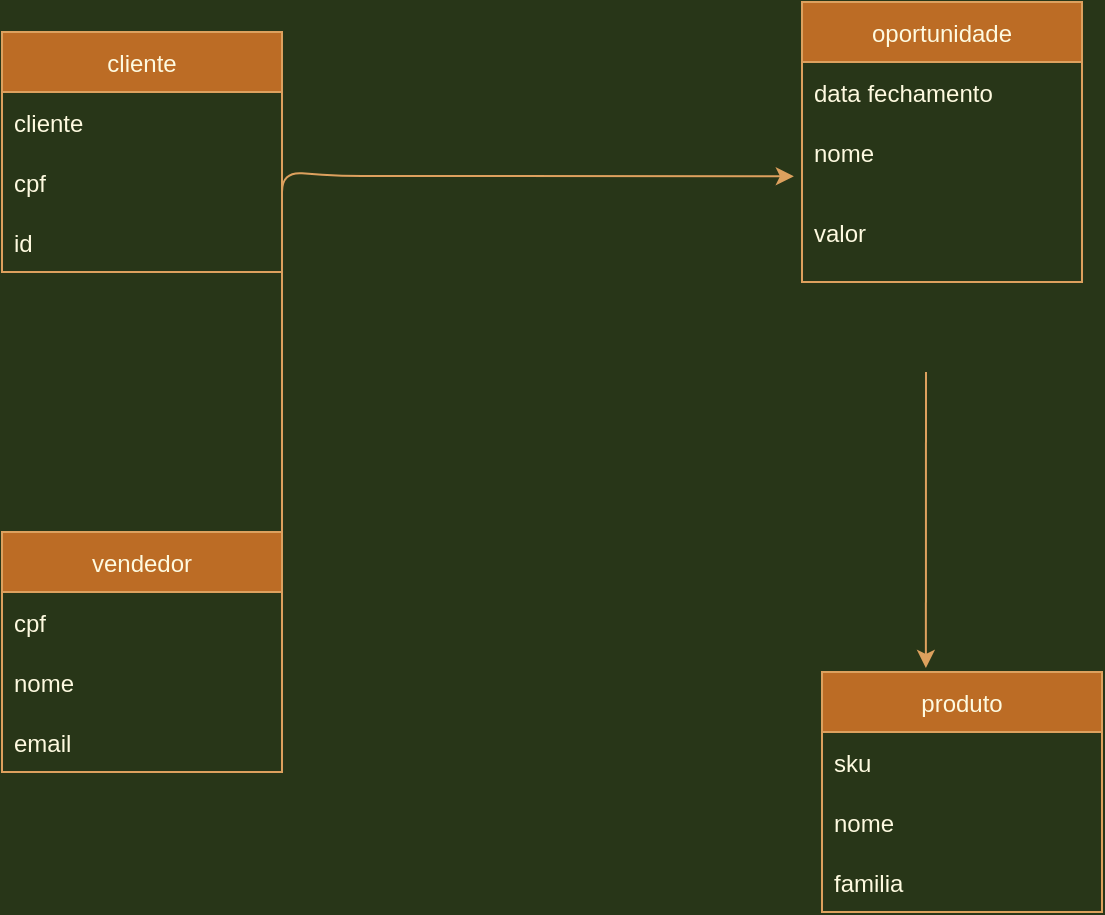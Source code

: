 <mxfile version="16.2.0" type="github">
  <diagram id="cERxLDfTYi1drYBLdYJu" name="Page-1">
    <mxGraphModel dx="1453" dy="769" grid="1" gridSize="10" guides="1" tooltips="1" connect="1" arrows="1" fold="1" page="1" pageScale="1" pageWidth="827" pageHeight="1169" background="#283618" math="0" shadow="0">
      <root>
        <mxCell id="0" />
        <mxCell id="1" parent="0" />
        <mxCell id="MRGAiEJkFHeppy6HgbsD-1" value="cliente" style="swimlane;fontStyle=0;childLayout=stackLayout;horizontal=1;startSize=30;horizontalStack=0;resizeParent=1;resizeParentMax=0;resizeLast=0;collapsible=1;marginBottom=0;rounded=0;sketch=0;fontColor=#FEFAE0;strokeColor=#DDA15E;fillColor=#BC6C25;" parent="1" vertex="1">
          <mxGeometry x="100" y="110" width="140" height="120" as="geometry" />
        </mxCell>
        <mxCell id="MRGAiEJkFHeppy6HgbsD-2" value="cliente" style="text;strokeColor=none;fillColor=none;align=left;verticalAlign=middle;spacingLeft=4;spacingRight=4;overflow=hidden;points=[[0,0.5],[1,0.5]];portConstraint=eastwest;rotatable=0;rounded=0;sketch=0;fontColor=#FEFAE0;" parent="MRGAiEJkFHeppy6HgbsD-1" vertex="1">
          <mxGeometry y="30" width="140" height="30" as="geometry" />
        </mxCell>
        <mxCell id="MRGAiEJkFHeppy6HgbsD-3" value="cpf" style="text;strokeColor=none;fillColor=none;align=left;verticalAlign=middle;spacingLeft=4;spacingRight=4;overflow=hidden;points=[[0,0.5],[1,0.5]];portConstraint=eastwest;rotatable=0;rounded=0;sketch=0;fontColor=#FEFAE0;" parent="MRGAiEJkFHeppy6HgbsD-1" vertex="1">
          <mxGeometry y="60" width="140" height="30" as="geometry" />
        </mxCell>
        <mxCell id="MRGAiEJkFHeppy6HgbsD-4" value="id" style="text;strokeColor=none;fillColor=none;align=left;verticalAlign=middle;spacingLeft=4;spacingRight=4;overflow=hidden;points=[[0,0.5],[1,0.5]];portConstraint=eastwest;rotatable=0;rounded=0;sketch=0;fontColor=#FEFAE0;" parent="MRGAiEJkFHeppy6HgbsD-1" vertex="1">
          <mxGeometry y="90" width="140" height="30" as="geometry" />
        </mxCell>
        <mxCell id="MRGAiEJkFHeppy6HgbsD-5" value="vendedor" style="swimlane;fontStyle=0;childLayout=stackLayout;horizontal=1;startSize=30;horizontalStack=0;resizeParent=1;resizeParentMax=0;resizeLast=0;collapsible=1;marginBottom=0;rounded=0;sketch=0;fontColor=#FEFAE0;strokeColor=#DDA15E;fillColor=#BC6C25;" parent="1" vertex="1">
          <mxGeometry x="100" y="360" width="140" height="120" as="geometry" />
        </mxCell>
        <mxCell id="MRGAiEJkFHeppy6HgbsD-6" value="cpf" style="text;strokeColor=none;fillColor=none;align=left;verticalAlign=middle;spacingLeft=4;spacingRight=4;overflow=hidden;points=[[0,0.5],[1,0.5]];portConstraint=eastwest;rotatable=0;rounded=0;sketch=0;fontColor=#FEFAE0;" parent="MRGAiEJkFHeppy6HgbsD-5" vertex="1">
          <mxGeometry y="30" width="140" height="30" as="geometry" />
        </mxCell>
        <mxCell id="MRGAiEJkFHeppy6HgbsD-7" value="nome" style="text;strokeColor=none;fillColor=none;align=left;verticalAlign=middle;spacingLeft=4;spacingRight=4;overflow=hidden;points=[[0,0.5],[1,0.5]];portConstraint=eastwest;rotatable=0;rounded=0;sketch=0;fontColor=#FEFAE0;" parent="MRGAiEJkFHeppy6HgbsD-5" vertex="1">
          <mxGeometry y="60" width="140" height="30" as="geometry" />
        </mxCell>
        <mxCell id="MRGAiEJkFHeppy6HgbsD-8" value="email" style="text;strokeColor=none;fillColor=none;align=left;verticalAlign=middle;spacingLeft=4;spacingRight=4;overflow=hidden;points=[[0,0.5],[1,0.5]];portConstraint=eastwest;rotatable=0;rounded=0;sketch=0;fontColor=#FEFAE0;" parent="MRGAiEJkFHeppy6HgbsD-5" vertex="1">
          <mxGeometry y="90" width="140" height="30" as="geometry" />
        </mxCell>
        <mxCell id="MRGAiEJkFHeppy6HgbsD-13" value="produto" style="swimlane;fontStyle=0;childLayout=stackLayout;horizontal=1;startSize=30;horizontalStack=0;resizeParent=1;resizeParentMax=0;resizeLast=0;collapsible=1;marginBottom=0;rounded=0;sketch=0;fontColor=#FEFAE0;strokeColor=#DDA15E;fillColor=#BC6C25;" parent="1" vertex="1">
          <mxGeometry x="510" y="430" width="140" height="120" as="geometry" />
        </mxCell>
        <mxCell id="MRGAiEJkFHeppy6HgbsD-14" value="sku" style="text;strokeColor=none;fillColor=none;align=left;verticalAlign=middle;spacingLeft=4;spacingRight=4;overflow=hidden;points=[[0,0.5],[1,0.5]];portConstraint=eastwest;rotatable=0;rounded=0;sketch=0;fontColor=#FEFAE0;" parent="MRGAiEJkFHeppy6HgbsD-13" vertex="1">
          <mxGeometry y="30" width="140" height="30" as="geometry" />
        </mxCell>
        <mxCell id="MRGAiEJkFHeppy6HgbsD-15" value="nome" style="text;strokeColor=none;fillColor=none;align=left;verticalAlign=middle;spacingLeft=4;spacingRight=4;overflow=hidden;points=[[0,0.5],[1,0.5]];portConstraint=eastwest;rotatable=0;rounded=0;sketch=0;fontColor=#FEFAE0;" parent="MRGAiEJkFHeppy6HgbsD-13" vertex="1">
          <mxGeometry y="60" width="140" height="30" as="geometry" />
        </mxCell>
        <mxCell id="MRGAiEJkFHeppy6HgbsD-16" value="familia" style="text;strokeColor=none;fillColor=none;align=left;verticalAlign=middle;spacingLeft=4;spacingRight=4;overflow=hidden;points=[[0,0.5],[1,0.5]];portConstraint=eastwest;rotatable=0;rounded=0;sketch=0;fontColor=#FEFAE0;" parent="MRGAiEJkFHeppy6HgbsD-13" vertex="1">
          <mxGeometry y="90" width="140" height="30" as="geometry" />
        </mxCell>
        <mxCell id="HEi2VRDO2-BR81IlhvBy-2" value="oportunidade" style="swimlane;fontStyle=0;childLayout=stackLayout;horizontal=1;startSize=30;horizontalStack=0;resizeParent=1;resizeParentMax=0;resizeLast=0;collapsible=1;marginBottom=0;rounded=0;sketch=0;fontColor=#FEFAE0;strokeColor=#DDA15E;fillColor=#BC6C25;" vertex="1" parent="1">
          <mxGeometry x="500" y="95" width="140" height="140" as="geometry" />
        </mxCell>
        <mxCell id="HEi2VRDO2-BR81IlhvBy-3" value="data fechamento" style="text;strokeColor=none;fillColor=none;align=left;verticalAlign=middle;spacingLeft=4;spacingRight=4;overflow=hidden;points=[[0,0.5],[1,0.5]];portConstraint=eastwest;rotatable=0;rounded=0;sketch=0;fontColor=#FEFAE0;" vertex="1" parent="HEi2VRDO2-BR81IlhvBy-2">
          <mxGeometry y="30" width="140" height="30" as="geometry" />
        </mxCell>
        <mxCell id="HEi2VRDO2-BR81IlhvBy-4" value="nome" style="text;strokeColor=none;fillColor=none;align=left;verticalAlign=middle;spacingLeft=4;spacingRight=4;overflow=hidden;points=[[0,0.5],[1,0.5]];portConstraint=eastwest;rotatable=0;rounded=0;sketch=0;fontColor=#FEFAE0;" vertex="1" parent="HEi2VRDO2-BR81IlhvBy-2">
          <mxGeometry y="60" width="140" height="30" as="geometry" />
        </mxCell>
        <mxCell id="HEi2VRDO2-BR81IlhvBy-5" value="valor" style="text;strokeColor=none;fillColor=none;align=left;verticalAlign=middle;spacingLeft=4;spacingRight=4;overflow=hidden;points=[[0,0.5],[1,0.5]];portConstraint=eastwest;rotatable=0;rounded=0;sketch=0;fontColor=#FEFAE0;" vertex="1" parent="HEi2VRDO2-BR81IlhvBy-2">
          <mxGeometry y="90" width="140" height="50" as="geometry" />
        </mxCell>
        <mxCell id="HEi2VRDO2-BR81IlhvBy-7" value="" style="endArrow=classic;html=1;rounded=1;sketch=0;fontColor=#FEFAE0;strokeColor=#DDA15E;fillColor=#BC6C25;curved=0;entryX=-0.029;entryY=0.905;entryDx=0;entryDy=0;entryPerimeter=0;exitX=1;exitY=0;exitDx=0;exitDy=0;" edge="1" parent="1" source="MRGAiEJkFHeppy6HgbsD-5" target="HEi2VRDO2-BR81IlhvBy-4">
          <mxGeometry width="50" height="50" relative="1" as="geometry">
            <mxPoint x="390" y="420" as="sourcePoint" />
            <mxPoint x="390" y="310" as="targetPoint" />
            <Array as="points">
              <mxPoint x="240" y="180" />
              <mxPoint x="270" y="182" />
            </Array>
          </mxGeometry>
        </mxCell>
        <mxCell id="HEi2VRDO2-BR81IlhvBy-8" value="" style="endArrow=classic;html=1;rounded=1;sketch=0;fontColor=#FEFAE0;strokeColor=#DDA15E;fillColor=#BC6C25;curved=0;entryX=0.371;entryY=-0.017;entryDx=0;entryDy=0;entryPerimeter=0;" edge="1" parent="1" target="MRGAiEJkFHeppy6HgbsD-13">
          <mxGeometry width="50" height="50" relative="1" as="geometry">
            <mxPoint x="562" y="280" as="sourcePoint" />
            <mxPoint x="570" y="270" as="targetPoint" />
          </mxGeometry>
        </mxCell>
      </root>
    </mxGraphModel>
  </diagram>
</mxfile>
